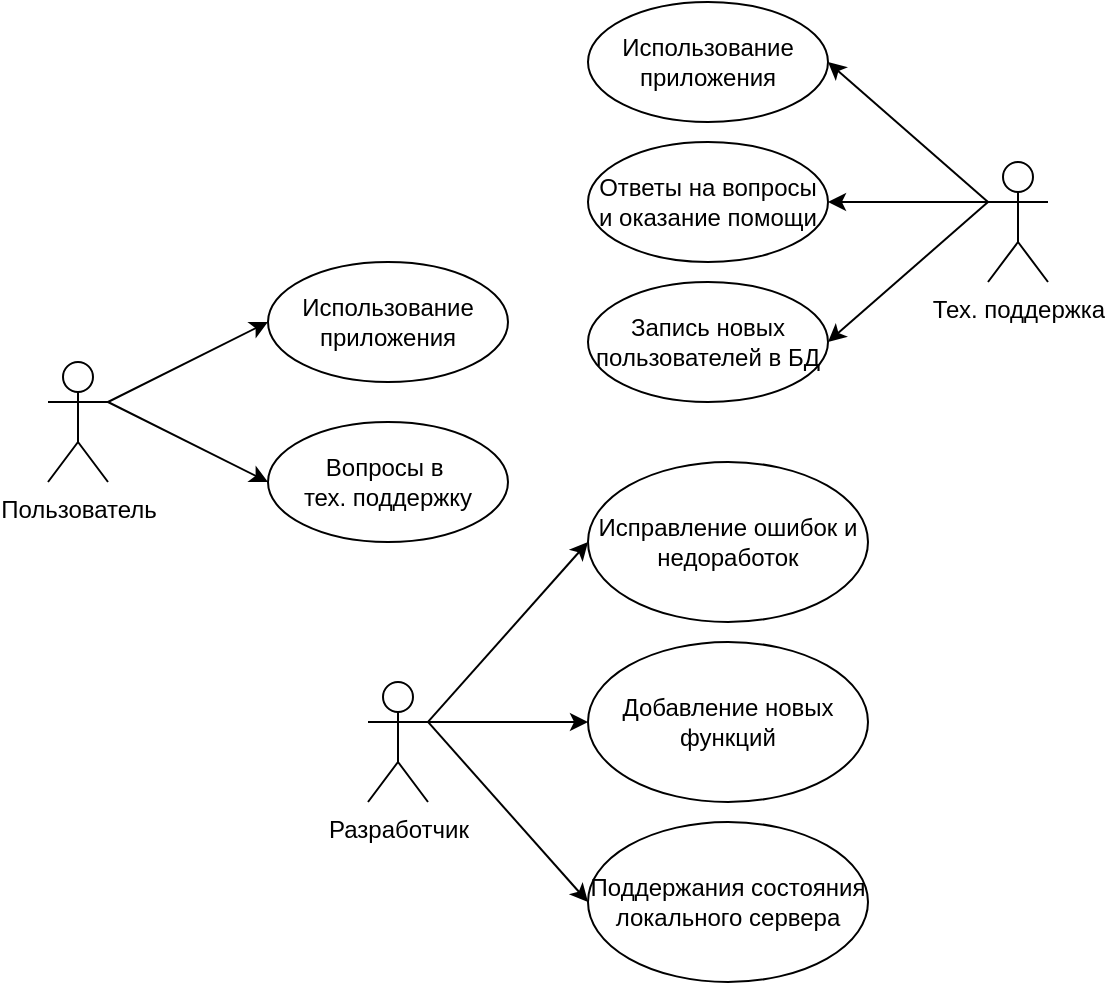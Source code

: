 <mxfile version="13.7.3" type="device"><diagram id="OiTSXUdUTCw5xJI2jhG7" name="Страница 1"><mxGraphModel dx="1024" dy="592" grid="1" gridSize="10" guides="1" tooltips="1" connect="1" arrows="1" fold="1" page="1" pageScale="1" pageWidth="827" pageHeight="1169" math="0" shadow="0"><root><mxCell id="0"/><mxCell id="1" parent="0"/><mxCell id="rG5l-KXoHkuH3GtNzV4V-1" value="Пользователь" style="shape=umlActor;verticalLabelPosition=bottom;verticalAlign=top;html=1;outlineConnect=0;" vertex="1" parent="1"><mxGeometry x="50" y="220" width="30" height="60" as="geometry"/></mxCell><mxCell id="rG5l-KXoHkuH3GtNzV4V-3" value="" style="endArrow=classic;html=1;entryX=0;entryY=0.5;entryDx=0;entryDy=0;" edge="1" parent="1" target="rG5l-KXoHkuH3GtNzV4V-5"><mxGeometry width="50" height="50" relative="1" as="geometry"><mxPoint x="80" y="240" as="sourcePoint"/><mxPoint x="160" y="200" as="targetPoint"/></mxGeometry></mxCell><mxCell id="rG5l-KXoHkuH3GtNzV4V-4" value="" style="endArrow=classic;html=1;" edge="1" parent="1"><mxGeometry width="50" height="50" relative="1" as="geometry"><mxPoint x="80" y="240" as="sourcePoint"/><mxPoint x="160" y="280" as="targetPoint"/></mxGeometry></mxCell><mxCell id="rG5l-KXoHkuH3GtNzV4V-5" value="Использование&lt;br&gt;приложения" style="ellipse;whiteSpace=wrap;html=1;" vertex="1" parent="1"><mxGeometry x="160" y="170" width="120" height="60" as="geometry"/></mxCell><mxCell id="rG5l-KXoHkuH3GtNzV4V-6" value="Вопросы в&amp;nbsp;&lt;br&gt;тех. поддержку" style="ellipse;whiteSpace=wrap;html=1;" vertex="1" parent="1"><mxGeometry x="160" y="250" width="120" height="60" as="geometry"/></mxCell><mxCell id="rG5l-KXoHkuH3GtNzV4V-12" value="Тех. поддержка" style="shape=umlActor;verticalLabelPosition=bottom;verticalAlign=top;html=1;outlineConnect=0;" vertex="1" parent="1"><mxGeometry x="520" y="120" width="30" height="60" as="geometry"/></mxCell><mxCell id="rG5l-KXoHkuH3GtNzV4V-13" value="" style="endArrow=classic;html=1;entryX=1;entryY=0.5;entryDx=0;entryDy=0;exitX=0;exitY=0.333;exitDx=0;exitDy=0;exitPerimeter=0;" edge="1" parent="1" target="rG5l-KXoHkuH3GtNzV4V-15" source="rG5l-KXoHkuH3GtNzV4V-12"><mxGeometry width="50" height="50" relative="1" as="geometry"><mxPoint x="510" y="160" as="sourcePoint"/><mxPoint x="590" y="120" as="targetPoint"/></mxGeometry></mxCell><mxCell id="rG5l-KXoHkuH3GtNzV4V-14" value="" style="endArrow=classic;html=1;exitX=0;exitY=0.333;exitDx=0;exitDy=0;exitPerimeter=0;entryX=1;entryY=0.5;entryDx=0;entryDy=0;" edge="1" parent="1" source="rG5l-KXoHkuH3GtNzV4V-12" target="rG5l-KXoHkuH3GtNzV4V-16"><mxGeometry width="50" height="50" relative="1" as="geometry"><mxPoint x="510" y="160" as="sourcePoint"/><mxPoint x="590" y="200" as="targetPoint"/></mxGeometry></mxCell><mxCell id="rG5l-KXoHkuH3GtNzV4V-15" value="Использование&lt;br&gt;приложения" style="ellipse;whiteSpace=wrap;html=1;" vertex="1" parent="1"><mxGeometry x="320" y="40" width="120" height="60" as="geometry"/></mxCell><mxCell id="rG5l-KXoHkuH3GtNzV4V-16" value="Ответы на вопросы&lt;br&gt;и оказание помощи" style="ellipse;whiteSpace=wrap;html=1;" vertex="1" parent="1"><mxGeometry x="320" y="110" width="120" height="60" as="geometry"/></mxCell><mxCell id="rG5l-KXoHkuH3GtNzV4V-17" value="" style="endArrow=classic;html=1;entryX=1;entryY=0.5;entryDx=0;entryDy=0;" edge="1" parent="1" target="rG5l-KXoHkuH3GtNzV4V-18"><mxGeometry width="50" height="50" relative="1" as="geometry"><mxPoint x="520" y="140" as="sourcePoint"/><mxPoint x="440" y="220" as="targetPoint"/></mxGeometry></mxCell><mxCell id="rG5l-KXoHkuH3GtNzV4V-18" value="Запись новых пользователей в БД" style="ellipse;whiteSpace=wrap;html=1;" vertex="1" parent="1"><mxGeometry x="320" y="180" width="120" height="60" as="geometry"/></mxCell><mxCell id="rG5l-KXoHkuH3GtNzV4V-21" value="Разработчик" style="shape=umlActor;verticalLabelPosition=bottom;verticalAlign=top;html=1;outlineConnect=0;" vertex="1" parent="1"><mxGeometry x="210" y="380" width="30" height="60" as="geometry"/></mxCell><mxCell id="rG5l-KXoHkuH3GtNzV4V-22" value="" style="endArrow=classic;html=1;entryX=0;entryY=0.5;entryDx=0;entryDy=0;exitX=1;exitY=0.333;exitDx=0;exitDy=0;exitPerimeter=0;" edge="1" parent="1" target="rG5l-KXoHkuH3GtNzV4V-24" source="rG5l-KXoHkuH3GtNzV4V-21"><mxGeometry width="50" height="50" relative="1" as="geometry"><mxPoint x="240" y="390" as="sourcePoint"/><mxPoint x="320" y="310" as="targetPoint"/></mxGeometry></mxCell><mxCell id="rG5l-KXoHkuH3GtNzV4V-23" value="" style="endArrow=classic;html=1;exitX=1;exitY=0.333;exitDx=0;exitDy=0;exitPerimeter=0;entryX=0;entryY=0.5;entryDx=0;entryDy=0;" edge="1" parent="1" source="rG5l-KXoHkuH3GtNzV4V-21" target="rG5l-KXoHkuH3GtNzV4V-25"><mxGeometry width="50" height="50" relative="1" as="geometry"><mxPoint x="240" y="350" as="sourcePoint"/><mxPoint x="320" y="390" as="targetPoint"/></mxGeometry></mxCell><mxCell id="rG5l-KXoHkuH3GtNzV4V-24" value="Исправление ошибок и недоработок" style="ellipse;whiteSpace=wrap;html=1;" vertex="1" parent="1"><mxGeometry x="320" y="270" width="140" height="80" as="geometry"/></mxCell><mxCell id="rG5l-KXoHkuH3GtNzV4V-25" value="Добавление новых функций" style="ellipse;whiteSpace=wrap;html=1;" vertex="1" parent="1"><mxGeometry x="320" y="360" width="140" height="80" as="geometry"/></mxCell><mxCell id="rG5l-KXoHkuH3GtNzV4V-26" value="" style="endArrow=classic;html=1;entryX=0;entryY=0.5;entryDx=0;entryDy=0;exitX=1;exitY=0.333;exitDx=0;exitDy=0;exitPerimeter=0;" edge="1" parent="1" source="rG5l-KXoHkuH3GtNzV4V-21" target="rG5l-KXoHkuH3GtNzV4V-27"><mxGeometry width="50" height="50" relative="1" as="geometry"><mxPoint x="240" y="390" as="sourcePoint"/><mxPoint x="320" y="450" as="targetPoint"/></mxGeometry></mxCell><mxCell id="rG5l-KXoHkuH3GtNzV4V-27" value="Поддержания состояния локального сервера" style="ellipse;whiteSpace=wrap;html=1;" vertex="1" parent="1"><mxGeometry x="320" y="450" width="140" height="80" as="geometry"/></mxCell></root></mxGraphModel></diagram></mxfile>